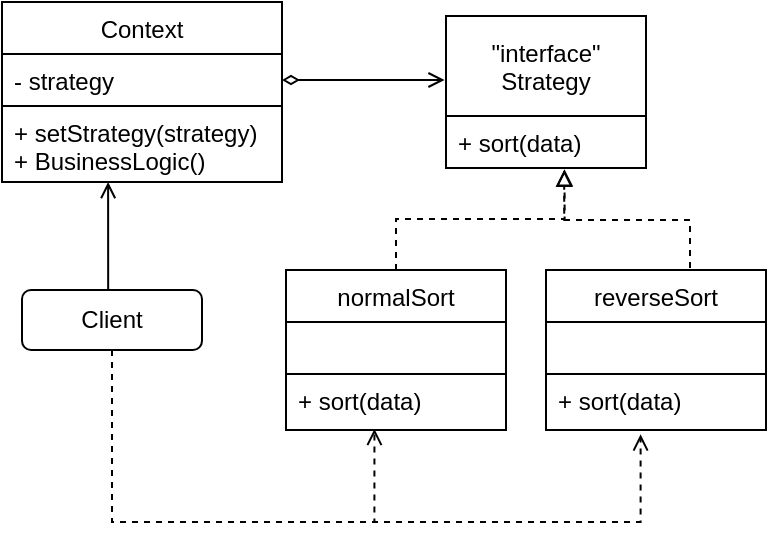 <mxfile version="14.6.13" type="device"><diagram id="9Be86FT-_AUmL604OxY-" name="Страница 1"><mxGraphModel dx="599" dy="379" grid="1" gridSize="10" guides="1" tooltips="1" connect="1" arrows="1" fold="1" page="1" pageScale="1" pageWidth="827" pageHeight="1169" math="0" shadow="0"><root><mxCell id="0"/><mxCell id="1" parent="0"/><mxCell id="GgGQfGx9IuZQr-sYRf4u-13" style="edgeStyle=orthogonalEdgeStyle;rounded=0;orthogonalLoop=1;jettySize=auto;html=1;entryX=0.379;entryY=1;entryDx=0;entryDy=0;entryPerimeter=0;endArrow=open;endFill=0;" edge="1" parent="1"><mxGeometry relative="1" as="geometry"><mxPoint x="245" y="350" as="sourcePoint"/><mxPoint x="243.06" y="270" as="targetPoint"/><Array as="points"><mxPoint x="243" y="350"/></Array></mxGeometry></mxCell><mxCell id="GgGQfGx9IuZQr-sYRf4u-14" style="edgeStyle=orthogonalEdgeStyle;rounded=0;orthogonalLoop=1;jettySize=auto;html=1;entryX=0.402;entryY=0.98;entryDx=0;entryDy=0;entryPerimeter=0;endArrow=open;endFill=0;dashed=1;" edge="1" parent="1" source="GgGQfGx9IuZQr-sYRf4u-1" target="GgGQfGx9IuZQr-sYRf4u-12"><mxGeometry relative="1" as="geometry"><Array as="points"><mxPoint x="245" y="440"/><mxPoint x="376" y="440"/></Array></mxGeometry></mxCell><mxCell id="GgGQfGx9IuZQr-sYRf4u-21" style="edgeStyle=orthogonalEdgeStyle;rounded=0;orthogonalLoop=1;jettySize=auto;html=1;entryX=0.43;entryY=1.078;entryDx=0;entryDy=0;entryPerimeter=0;dashed=1;startArrow=none;startFill=0;endArrow=open;endFill=0;" edge="1" parent="1" source="GgGQfGx9IuZQr-sYRf4u-1" target="GgGQfGx9IuZQr-sYRf4u-19"><mxGeometry relative="1" as="geometry"><Array as="points"><mxPoint x="245" y="440"/><mxPoint x="509" y="440"/></Array></mxGeometry></mxCell><mxCell id="GgGQfGx9IuZQr-sYRf4u-1" value="Client" style="rounded=1;whiteSpace=wrap;html=1;" vertex="1" parent="1"><mxGeometry x="200" y="324" width="90" height="30" as="geometry"/></mxCell><mxCell id="GgGQfGx9IuZQr-sYRf4u-2" value="Context" style="swimlane;fontStyle=0;childLayout=stackLayout;horizontal=1;startSize=26;horizontalStack=0;resizeParent=1;resizeParentMax=0;resizeLast=0;collapsible=1;marginBottom=0;" vertex="1" parent="1"><mxGeometry x="190" y="180" width="140" height="90" as="geometry"/></mxCell><mxCell id="GgGQfGx9IuZQr-sYRf4u-3" value="- strategy" style="text;strokeColor=#000000;fillColor=none;align=left;verticalAlign=top;spacingLeft=4;spacingRight=4;overflow=hidden;rotatable=0;points=[[0,0.5],[1,0.5]];portConstraint=eastwest;" vertex="1" parent="GgGQfGx9IuZQr-sYRf4u-2"><mxGeometry y="26" width="140" height="26" as="geometry"/></mxCell><mxCell id="GgGQfGx9IuZQr-sYRf4u-4" value="+ setStrategy(strategy)&#10;+ BusinessLogic()" style="text;strokeColor=none;fillColor=none;align=left;verticalAlign=top;spacingLeft=4;spacingRight=4;overflow=hidden;rotatable=0;points=[[0,0.5],[1,0.5]];portConstraint=eastwest;" vertex="1" parent="GgGQfGx9IuZQr-sYRf4u-2"><mxGeometry y="52" width="140" height="38" as="geometry"/></mxCell><mxCell id="GgGQfGx9IuZQr-sYRf4u-6" value="&quot;interface&quot;&#10;Strategy" style="swimlane;fontStyle=0;childLayout=stackLayout;horizontal=1;startSize=50;horizontalStack=0;resizeParent=1;resizeParentMax=0;resizeLast=0;collapsible=1;marginBottom=0;strokeColor=#000000;" vertex="1" parent="1"><mxGeometry x="412" y="187" width="100" height="76" as="geometry"/></mxCell><mxCell id="GgGQfGx9IuZQr-sYRf4u-9" value="+ sort(data)" style="text;strokeColor=none;fillColor=none;align=left;verticalAlign=top;spacingLeft=4;spacingRight=4;overflow=hidden;rotatable=0;points=[[0,0.5],[1,0.5]];portConstraint=eastwest;" vertex="1" parent="GgGQfGx9IuZQr-sYRf4u-6"><mxGeometry y="50" width="100" height="26" as="geometry"/></mxCell><mxCell id="GgGQfGx9IuZQr-sYRf4u-16" style="edgeStyle=orthogonalEdgeStyle;rounded=0;orthogonalLoop=1;jettySize=auto;html=1;entryX=0.593;entryY=1.026;entryDx=0;entryDy=0;entryPerimeter=0;startArrow=none;startFill=0;endArrow=block;endFill=0;dashed=1;" edge="1" parent="1" source="GgGQfGx9IuZQr-sYRf4u-10" target="GgGQfGx9IuZQr-sYRf4u-9"><mxGeometry relative="1" as="geometry"/></mxCell><mxCell id="GgGQfGx9IuZQr-sYRf4u-10" value="normalSort" style="swimlane;fontStyle=0;childLayout=stackLayout;horizontal=1;startSize=26;horizontalStack=0;resizeParent=1;resizeParentMax=0;resizeLast=0;collapsible=1;marginBottom=0;" vertex="1" parent="1"><mxGeometry x="332" y="314" width="110" height="80" as="geometry"/></mxCell><mxCell id="GgGQfGx9IuZQr-sYRf4u-11" value="" style="text;strokeColor=#000000;fillColor=none;align=left;verticalAlign=top;spacingLeft=4;spacingRight=4;overflow=hidden;rotatable=0;points=[[0,0.5],[1,0.5]];portConstraint=eastwest;" vertex="1" parent="GgGQfGx9IuZQr-sYRf4u-10"><mxGeometry y="26" width="110" height="26" as="geometry"/></mxCell><mxCell id="GgGQfGx9IuZQr-sYRf4u-12" value="+ sort(data)" style="text;strokeColor=none;fillColor=none;align=left;verticalAlign=top;spacingLeft=4;spacingRight=4;overflow=hidden;rotatable=0;points=[[0,0.5],[1,0.5]];portConstraint=eastwest;" vertex="1" parent="GgGQfGx9IuZQr-sYRf4u-10"><mxGeometry y="52" width="110" height="28" as="geometry"/></mxCell><mxCell id="GgGQfGx9IuZQr-sYRf4u-15" style="edgeStyle=orthogonalEdgeStyle;rounded=0;orthogonalLoop=1;jettySize=auto;html=1;entryX=-0.007;entryY=0.421;entryDx=0;entryDy=0;entryPerimeter=0;endArrow=open;endFill=0;startArrow=diamondThin;startFill=0;" edge="1" parent="1" source="GgGQfGx9IuZQr-sYRf4u-3" target="GgGQfGx9IuZQr-sYRf4u-6"><mxGeometry relative="1" as="geometry"/></mxCell><mxCell id="GgGQfGx9IuZQr-sYRf4u-20" style="edgeStyle=orthogonalEdgeStyle;rounded=0;orthogonalLoop=1;jettySize=auto;html=1;entryX=0.591;entryY=1.071;entryDx=0;entryDy=0;entryPerimeter=0;dashed=1;startArrow=none;startFill=0;endArrow=block;endFill=0;" edge="1" parent="1"><mxGeometry relative="1" as="geometry"><mxPoint x="534" y="313" as="sourcePoint"/><mxPoint x="471.1" y="263.846" as="targetPoint"/><Array as="points"><mxPoint x="534" y="289"/><mxPoint x="471" y="289"/></Array></mxGeometry></mxCell><mxCell id="GgGQfGx9IuZQr-sYRf4u-17" value="reverseSort" style="swimlane;fontStyle=0;childLayout=stackLayout;horizontal=1;startSize=26;horizontalStack=0;resizeParent=1;resizeParentMax=0;resizeLast=0;collapsible=1;marginBottom=0;" vertex="1" parent="1"><mxGeometry x="462" y="314" width="110" height="80" as="geometry"/></mxCell><mxCell id="GgGQfGx9IuZQr-sYRf4u-18" value="" style="text;strokeColor=#000000;fillColor=none;align=left;verticalAlign=top;spacingLeft=4;spacingRight=4;overflow=hidden;rotatable=0;points=[[0,0.5],[1,0.5]];portConstraint=eastwest;" vertex="1" parent="GgGQfGx9IuZQr-sYRf4u-17"><mxGeometry y="26" width="110" height="26" as="geometry"/></mxCell><mxCell id="GgGQfGx9IuZQr-sYRf4u-19" value="+ sort(data)" style="text;strokeColor=none;fillColor=none;align=left;verticalAlign=top;spacingLeft=4;spacingRight=4;overflow=hidden;rotatable=0;points=[[0,0.5],[1,0.5]];portConstraint=eastwest;" vertex="1" parent="GgGQfGx9IuZQr-sYRf4u-17"><mxGeometry y="52" width="110" height="28" as="geometry"/></mxCell></root></mxGraphModel></diagram></mxfile>